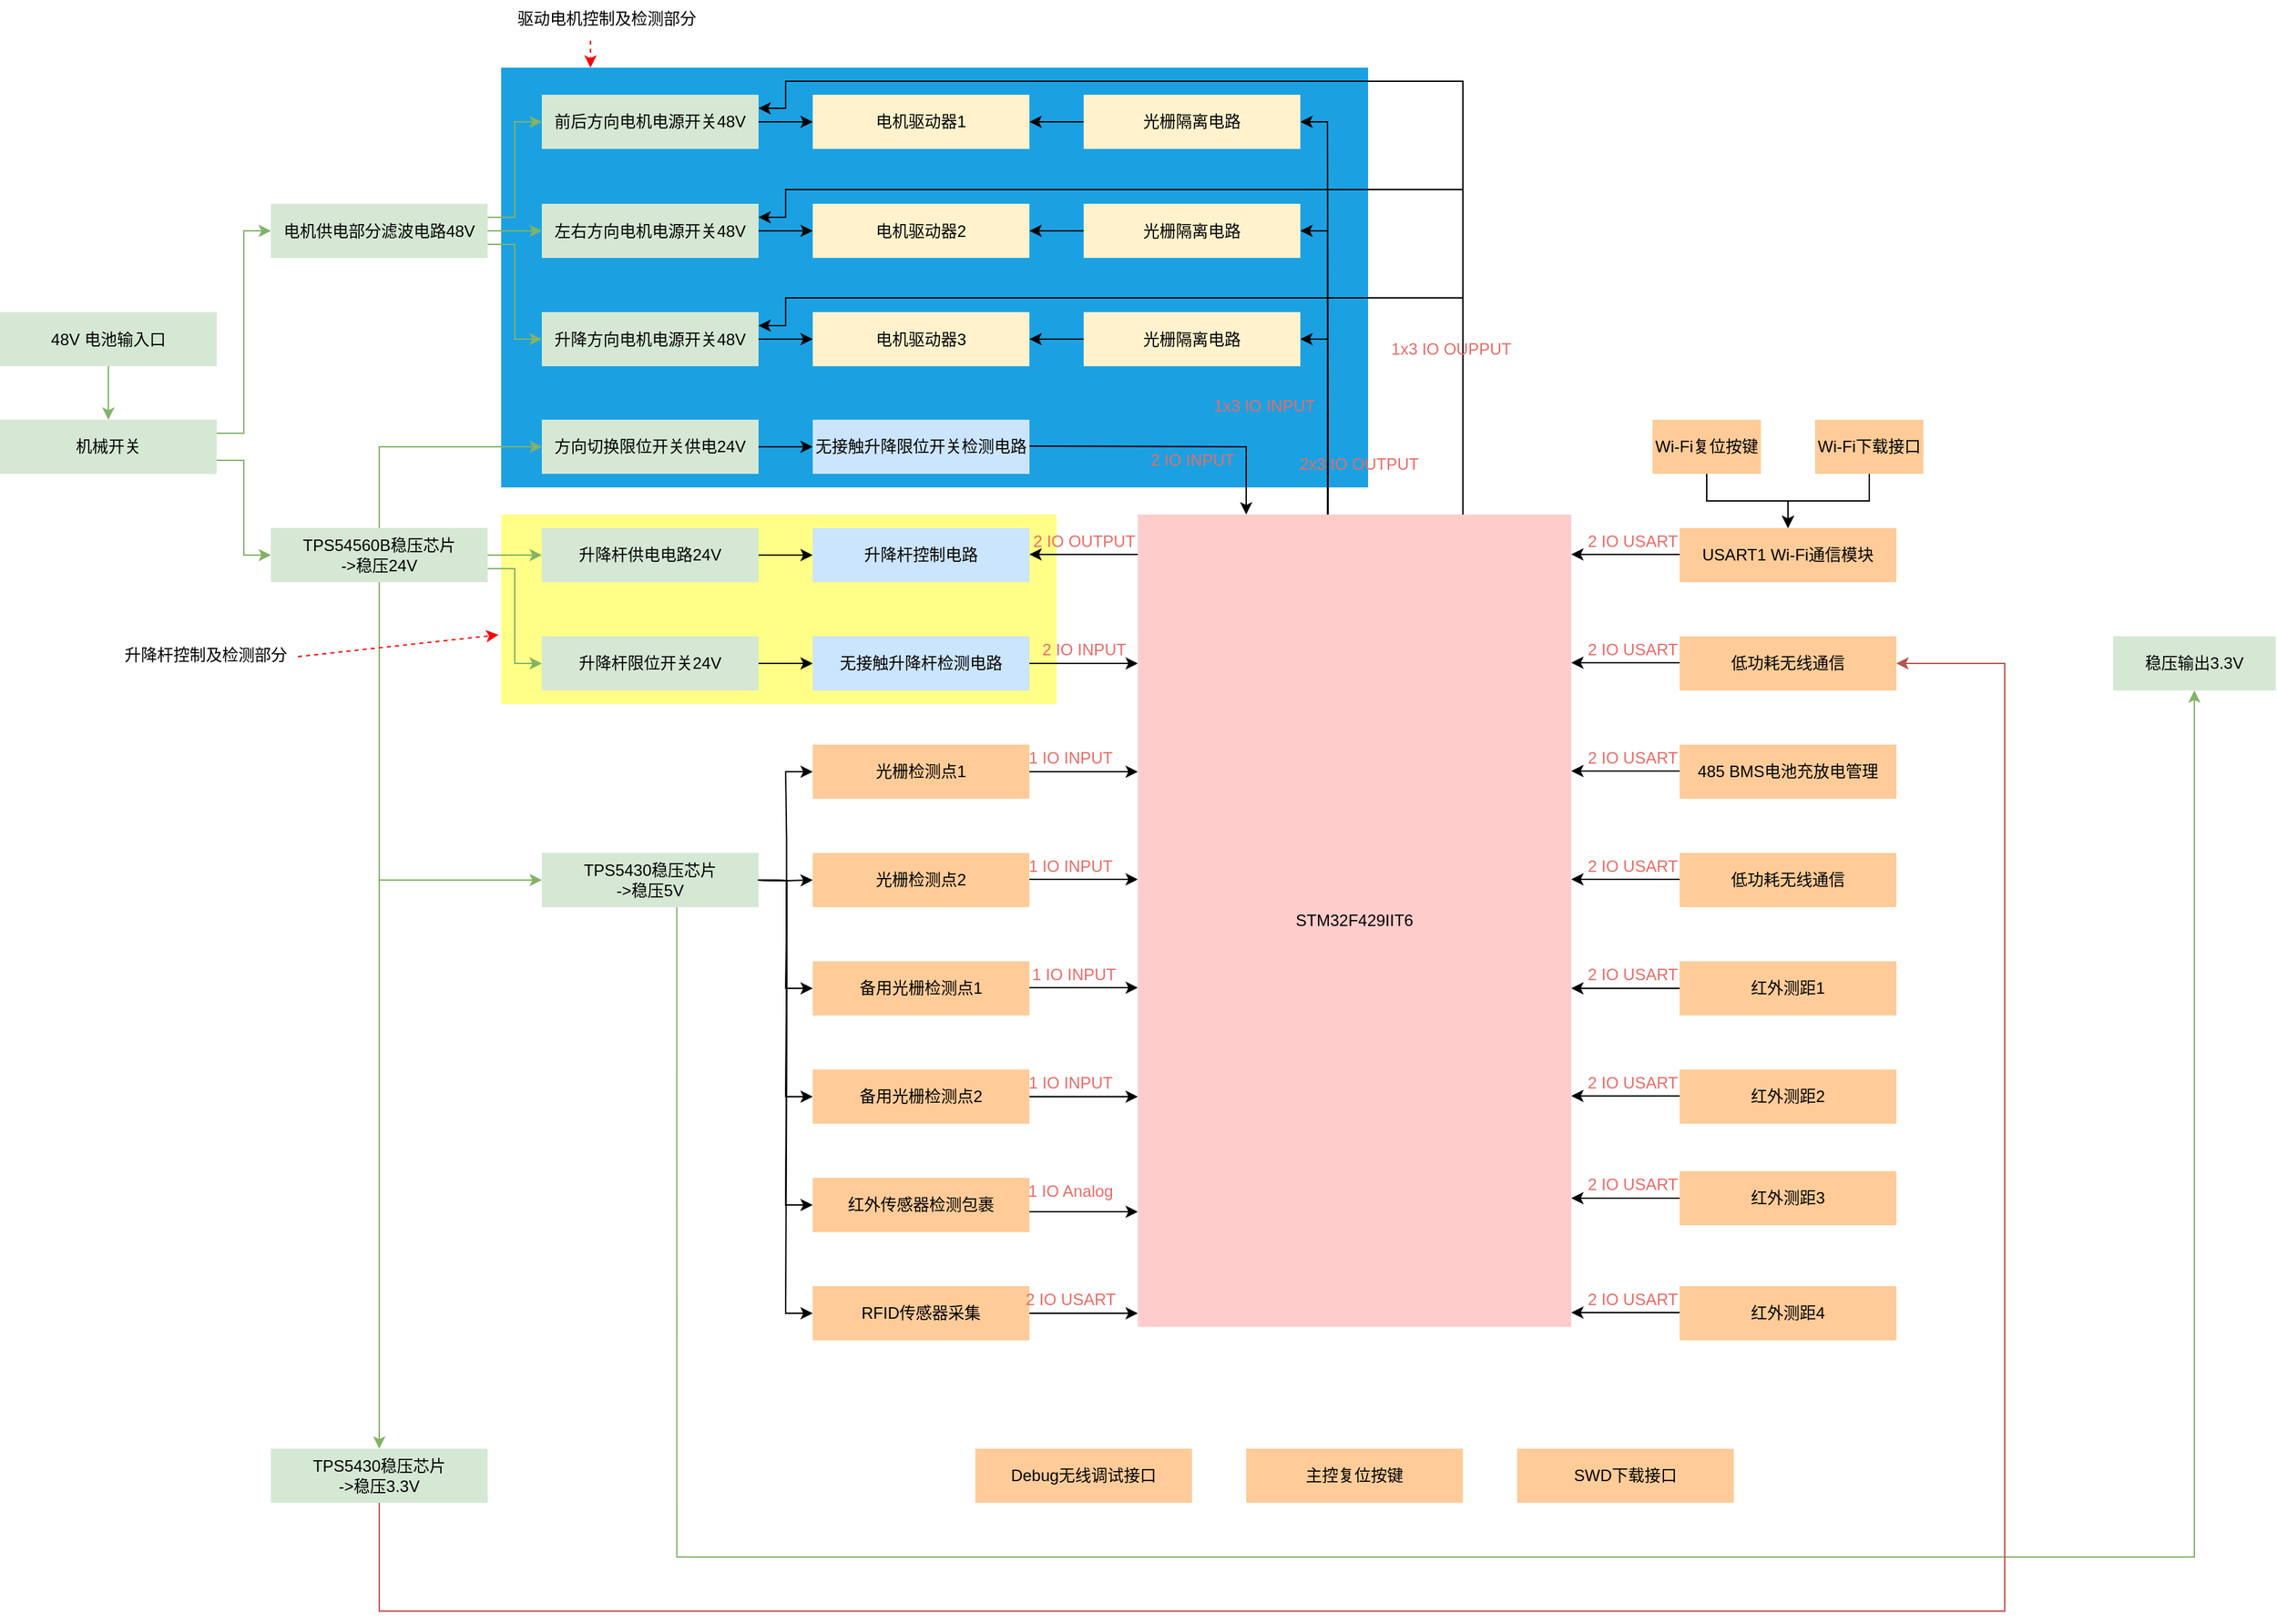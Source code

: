 <mxfile version="12.0.0" type="github" pages="1"><diagram id="swLJGi5v2HPjv_KgUqqM" name="第 1 页"><mxGraphModel dx="3686" dy="2126" grid="1" gridSize="10" guides="1" tooltips="1" connect="1" arrows="1" fold="1" page="1" pageScale="1" pageWidth="1169" pageHeight="827" math="0" shadow="0"><root><mxCell id="0"/><mxCell id="1" parent="0"/><mxCell id="vAtyXtitnbN9AJRjqvqJ-220" value="" style="rounded=0;whiteSpace=wrap;html=1;dashed=1;strokeColor=none;strokeWidth=1;fillColor=#1ba1e2;align=left;fontColor=#ffffff;" vertex="1" parent="1"><mxGeometry x="210" y="-60" width="640" height="310" as="geometry"/></mxCell><mxCell id="vAtyXtitnbN9AJRjqvqJ-217" value="" style="rounded=0;whiteSpace=wrap;html=1;strokeColor=none;strokeWidth=1;fillColor=#ffff88;align=left;noLabel=1;dashed=1;" vertex="1" parent="1"><mxGeometry x="210" y="270" width="410" height="140" as="geometry"/></mxCell><mxCell id="vAtyXtitnbN9AJRjqvqJ-133" value="" style="edgeStyle=orthogonalEdgeStyle;rounded=0;orthogonalLoop=1;jettySize=auto;html=1;exitX=0.5;exitY=0;exitDx=0;exitDy=0;fillColor=#d5e8d4;strokeColor=#82b366;" edge="1" parent="1" source="vAtyXtitnbN9AJRjqvqJ-2" target="vAtyXtitnbN9AJRjqvqJ-128"><mxGeometry relative="1" as="geometry"><Array as="points"><mxPoint x="120" y="220"/></Array></mxGeometry></mxCell><mxCell id="vAtyXtitnbN9AJRjqvqJ-144" style="edgeStyle=orthogonalEdgeStyle;rounded=0;orthogonalLoop=1;jettySize=auto;html=1;exitX=0.5;exitY=1;exitDx=0;exitDy=0;entryX=0;entryY=0.5;entryDx=0;entryDy=0;fillColor=#d5e8d4;strokeColor=#82b366;" edge="1" parent="1" source="vAtyXtitnbN9AJRjqvqJ-2" target="vAtyXtitnbN9AJRjqvqJ-114"><mxGeometry relative="1" as="geometry"/></mxCell><mxCell id="vAtyXtitnbN9AJRjqvqJ-145" value="" style="edgeStyle=orthogonalEdgeStyle;rounded=0;orthogonalLoop=1;jettySize=auto;html=1;fillColor=#d5e8d4;strokeColor=#82b366;" edge="1" parent="1" source="vAtyXtitnbN9AJRjqvqJ-2" target="vAtyXtitnbN9AJRjqvqJ-137"><mxGeometry relative="1" as="geometry"/></mxCell><mxCell id="vAtyXtitnbN9AJRjqvqJ-203" style="edgeStyle=orthogonalEdgeStyle;rounded=0;orthogonalLoop=1;jettySize=auto;html=1;exitX=1;exitY=0.75;exitDx=0;exitDy=0;entryX=0;entryY=0.5;entryDx=0;entryDy=0;fillColor=#d5e8d4;strokeColor=#82b366;" edge="1" parent="1" source="vAtyXtitnbN9AJRjqvqJ-2" target="vAtyXtitnbN9AJRjqvqJ-200"><mxGeometry relative="1" as="geometry"/></mxCell><mxCell id="vAtyXtitnbN9AJRjqvqJ-288" style="edgeStyle=orthogonalEdgeStyle;rounded=0;orthogonalLoop=1;jettySize=auto;html=1;exitX=0.5;exitY=1;exitDx=0;exitDy=0;entryX=0.5;entryY=0;entryDx=0;entryDy=0;strokeColor=#82b366;fontColor=#EA6B66;fillColor=#d5e8d4;" edge="1" parent="1" source="vAtyXtitnbN9AJRjqvqJ-2" target="vAtyXtitnbN9AJRjqvqJ-287"><mxGeometry relative="1" as="geometry"/></mxCell><mxCell id="vAtyXtitnbN9AJRjqvqJ-2" value="TPS54560B稳压芯片&lt;br&gt;-&amp;gt;稳压24V" style="rounded=0;whiteSpace=wrap;html=1;shadow=0;fillColor=#d5e8d4;strokeColor=none;" vertex="1" parent="1"><mxGeometry x="40" y="280" width="160" height="40" as="geometry"/></mxCell><mxCell id="vAtyXtitnbN9AJRjqvqJ-177" style="edgeStyle=orthogonalEdgeStyle;rounded=0;orthogonalLoop=1;jettySize=auto;html=1;entryX=1;entryY=0.5;entryDx=0;entryDy=0;" edge="1" parent="1" source="vAtyXtitnbN9AJRjqvqJ-3" target="vAtyXtitnbN9AJRjqvqJ-169"><mxGeometry relative="1" as="geometry"><Array as="points"><mxPoint x="820" y="141"/></Array></mxGeometry></mxCell><mxCell id="vAtyXtitnbN9AJRjqvqJ-179" style="edgeStyle=orthogonalEdgeStyle;rounded=0;orthogonalLoop=1;jettySize=auto;html=1;entryX=1;entryY=0.5;entryDx=0;entryDy=0;" edge="1" parent="1" source="vAtyXtitnbN9AJRjqvqJ-3" target="vAtyXtitnbN9AJRjqvqJ-168"><mxGeometry relative="1" as="geometry"><Array as="points"><mxPoint x="820" y="61"/></Array></mxGeometry></mxCell><mxCell id="vAtyXtitnbN9AJRjqvqJ-180" style="edgeStyle=orthogonalEdgeStyle;rounded=0;orthogonalLoop=1;jettySize=auto;html=1;exitX=0.439;exitY=0.001;exitDx=0;exitDy=0;entryX=1;entryY=0.5;entryDx=0;entryDy=0;exitPerimeter=0;" edge="1" parent="1" source="vAtyXtitnbN9AJRjqvqJ-3" target="vAtyXtitnbN9AJRjqvqJ-167"><mxGeometry relative="1" as="geometry"><Array as="points"><mxPoint x="820" y="200"/><mxPoint x="820" y="-20"/></Array></mxGeometry></mxCell><mxCell id="vAtyXtitnbN9AJRjqvqJ-227" value="2x3 IO OUTPUT" style="text;resizable=0;points=[];align=center;verticalAlign=middle;labelBackgroundColor=none;fontColor=#EA6B66;html=1;" vertex="1" connectable="0" parent="vAtyXtitnbN9AJRjqvqJ-180"><mxGeometry x="-0.546" y="63" relative="1" as="geometry"><mxPoint x="22.5" y="-30" as="offset"/></mxGeometry></mxCell><mxCell id="vAtyXtitnbN9AJRjqvqJ-242" style="edgeStyle=orthogonalEdgeStyle;rounded=0;orthogonalLoop=1;jettySize=auto;html=1;exitX=0.75;exitY=0;exitDx=0;exitDy=0;entryX=1;entryY=0.25;entryDx=0;entryDy=0;strokeColor=#000000;fontColor=#EA6B66;" edge="1" parent="1" source="vAtyXtitnbN9AJRjqvqJ-3" target="vAtyXtitnbN9AJRjqvqJ-120"><mxGeometry relative="1" as="geometry"><Array as="points"><mxPoint x="920" y="110"/><mxPoint x="420" y="110"/><mxPoint x="420" y="131"/></Array></mxGeometry></mxCell><mxCell id="vAtyXtitnbN9AJRjqvqJ-243" style="edgeStyle=orthogonalEdgeStyle;rounded=0;orthogonalLoop=1;jettySize=auto;html=1;exitX=0.75;exitY=0;exitDx=0;exitDy=0;entryX=1;entryY=0.25;entryDx=0;entryDy=0;strokeColor=#000000;fontColor=#EA6B66;" edge="1" parent="1" source="vAtyXtitnbN9AJRjqvqJ-3" target="vAtyXtitnbN9AJRjqvqJ-122"><mxGeometry relative="1" as="geometry"><Array as="points"><mxPoint x="920" y="30"/><mxPoint x="420" y="30"/><mxPoint x="420" y="51"/></Array></mxGeometry></mxCell><mxCell id="vAtyXtitnbN9AJRjqvqJ-244" style="edgeStyle=orthogonalEdgeStyle;rounded=0;orthogonalLoop=1;jettySize=auto;html=1;exitX=0.75;exitY=0;exitDx=0;exitDy=0;entryX=1;entryY=0.25;entryDx=0;entryDy=0;strokeColor=#000000;fontColor=#EA6B66;" edge="1" parent="1" source="vAtyXtitnbN9AJRjqvqJ-3" target="vAtyXtitnbN9AJRjqvqJ-123"><mxGeometry relative="1" as="geometry"><Array as="points"><mxPoint x="920" y="-50"/><mxPoint x="420" y="-50"/><mxPoint x="420" y="-30"/></Array></mxGeometry></mxCell><mxCell id="vAtyXtitnbN9AJRjqvqJ-245" value="1x3 IO OUPPUT" style="text;html=1;resizable=0;points=[];align=center;verticalAlign=middle;labelBackgroundColor=none;fontColor=#EA6B66;" vertex="1" connectable="0" parent="vAtyXtitnbN9AJRjqvqJ-244"><mxGeometry x="-0.852" y="1" relative="1" as="geometry"><mxPoint x="-8.5" y="-59" as="offset"/></mxGeometry></mxCell><mxCell id="vAtyXtitnbN9AJRjqvqJ-3" value="STM32F429IIT6" style="rounded=0;whiteSpace=wrap;html=1;shadow=0;fillColor=#ffcccc;strokeColor=none;" vertex="1" parent="1"><mxGeometry x="680" y="270" width="320" height="600" as="geometry"/></mxCell><mxCell id="vAtyXtitnbN9AJRjqvqJ-118" style="edgeStyle=orthogonalEdgeStyle;rounded=0;orthogonalLoop=1;jettySize=auto;html=1;exitX=1;exitY=0.25;exitDx=0;exitDy=0;entryX=0;entryY=0.5;entryDx=0;entryDy=0;fillColor=#d5e8d4;strokeColor=#82b366;" edge="1" parent="1" source="vAtyXtitnbN9AJRjqvqJ-112" target="vAtyXtitnbN9AJRjqvqJ-116"><mxGeometry relative="1" as="geometry"/></mxCell><mxCell id="vAtyXtitnbN9AJRjqvqJ-127" style="edgeStyle=orthogonalEdgeStyle;rounded=0;orthogonalLoop=1;jettySize=auto;html=1;exitX=1;exitY=0.75;exitDx=0;exitDy=0;entryX=0;entryY=0.5;entryDx=0;entryDy=0;fillColor=#d5e8d4;strokeColor=#82b366;" edge="1" parent="1" source="vAtyXtitnbN9AJRjqvqJ-112" target="vAtyXtitnbN9AJRjqvqJ-2"><mxGeometry relative="1" as="geometry"/></mxCell><mxCell id="vAtyXtitnbN9AJRjqvqJ-112" value="机械开关" style="rounded=0;whiteSpace=wrap;html=1;shadow=0;fillColor=#d5e8d4;strokeColor=none;" vertex="1" parent="1"><mxGeometry x="-160" y="200" width="160" height="40" as="geometry"/></mxCell><mxCell id="vAtyXtitnbN9AJRjqvqJ-114" value="TPS5430稳压芯片&lt;br&gt;-&amp;gt;稳压5V" style="rounded=0;whiteSpace=wrap;html=1;shadow=0;fillColor=#d5e8d4;strokeColor=none;" vertex="1" parent="1"><mxGeometry x="240" y="520" width="160" height="40" as="geometry"/></mxCell><mxCell id="vAtyXtitnbN9AJRjqvqJ-124" value="" style="edgeStyle=orthogonalEdgeStyle;rounded=0;orthogonalLoop=1;jettySize=auto;html=1;fillColor=#d5e8d4;strokeColor=#82b366;" edge="1" parent="1" source="vAtyXtitnbN9AJRjqvqJ-116" target="vAtyXtitnbN9AJRjqvqJ-122"><mxGeometry relative="1" as="geometry"/></mxCell><mxCell id="vAtyXtitnbN9AJRjqvqJ-125" style="edgeStyle=orthogonalEdgeStyle;rounded=0;orthogonalLoop=1;jettySize=auto;html=1;exitX=1;exitY=0.25;exitDx=0;exitDy=0;entryX=0;entryY=0.5;entryDx=0;entryDy=0;fillColor=#d5e8d4;strokeColor=#82b366;" edge="1" parent="1" source="vAtyXtitnbN9AJRjqvqJ-116" target="vAtyXtitnbN9AJRjqvqJ-123"><mxGeometry relative="1" as="geometry"/></mxCell><mxCell id="vAtyXtitnbN9AJRjqvqJ-126" style="edgeStyle=orthogonalEdgeStyle;rounded=0;orthogonalLoop=1;jettySize=auto;html=1;exitX=1;exitY=0.75;exitDx=0;exitDy=0;entryX=0;entryY=0.5;entryDx=0;entryDy=0;fillColor=#d5e8d4;strokeColor=#82b366;" edge="1" parent="1" source="vAtyXtitnbN9AJRjqvqJ-116" target="vAtyXtitnbN9AJRjqvqJ-120"><mxGeometry relative="1" as="geometry"/></mxCell><mxCell id="vAtyXtitnbN9AJRjqvqJ-116" value="电机供电部分滤波电路48V" style="rounded=0;whiteSpace=wrap;html=1;shadow=0;fillColor=#d5e8d4;strokeColor=none;" vertex="1" parent="1"><mxGeometry x="40" y="40.5" width="160" height="40" as="geometry"/></mxCell><mxCell id="vAtyXtitnbN9AJRjqvqJ-172" value="" style="edgeStyle=orthogonalEdgeStyle;rounded=0;orthogonalLoop=1;jettySize=auto;html=1;" edge="1" parent="1" source="vAtyXtitnbN9AJRjqvqJ-120" target="vAtyXtitnbN9AJRjqvqJ-152"><mxGeometry relative="1" as="geometry"/></mxCell><mxCell id="vAtyXtitnbN9AJRjqvqJ-120" value="升降方向电机电源开关48V" style="rounded=0;whiteSpace=wrap;html=1;shadow=0;fillColor=#d5e8d4;strokeColor=none;" vertex="1" parent="1"><mxGeometry x="240" y="120.5" width="160" height="40" as="geometry"/></mxCell><mxCell id="vAtyXtitnbN9AJRjqvqJ-171" value="" style="edgeStyle=orthogonalEdgeStyle;rounded=0;orthogonalLoop=1;jettySize=auto;html=1;" edge="1" parent="1" source="vAtyXtitnbN9AJRjqvqJ-122" target="vAtyXtitnbN9AJRjqvqJ-151"><mxGeometry relative="1" as="geometry"/></mxCell><mxCell id="vAtyXtitnbN9AJRjqvqJ-122" value="左右方向电机电源开关48V" style="rounded=0;whiteSpace=wrap;html=1;shadow=0;fillColor=#d5e8d4;strokeColor=none;" vertex="1" parent="1"><mxGeometry x="240" y="40.5" width="160" height="40" as="geometry"/></mxCell><mxCell id="vAtyXtitnbN9AJRjqvqJ-170" value="" style="edgeStyle=orthogonalEdgeStyle;rounded=0;orthogonalLoop=1;jettySize=auto;html=1;" edge="1" parent="1" source="vAtyXtitnbN9AJRjqvqJ-123" target="vAtyXtitnbN9AJRjqvqJ-150"><mxGeometry relative="1" as="geometry"/></mxCell><mxCell id="vAtyXtitnbN9AJRjqvqJ-123" value="前后方向电机电源开关48V" style="rounded=0;whiteSpace=wrap;html=1;shadow=0;fillColor=#d5e8d4;strokeColor=none;" vertex="1" parent="1"><mxGeometry x="240" y="-40" width="160" height="40" as="geometry"/></mxCell><mxCell id="vAtyXtitnbN9AJRjqvqJ-156" value="" style="edgeStyle=orthogonalEdgeStyle;rounded=0;orthogonalLoop=1;jettySize=auto;html=1;" edge="1" parent="1" source="vAtyXtitnbN9AJRjqvqJ-128" target="vAtyXtitnbN9AJRjqvqJ-134"><mxGeometry relative="1" as="geometry"/></mxCell><mxCell id="vAtyXtitnbN9AJRjqvqJ-128" value="方向切换限位开关供电24V" style="rounded=0;whiteSpace=wrap;html=1;shadow=0;fillColor=#d5e8d4;strokeColor=none;" vertex="1" parent="1"><mxGeometry x="240" y="200" width="160" height="40" as="geometry"/></mxCell><mxCell id="vAtyXtitnbN9AJRjqvqJ-134" value="&lt;span style=&quot;white-space: normal&quot;&gt;无接触升降限位开关检测电路&lt;/span&gt;" style="rounded=0;whiteSpace=wrap;html=1;shadow=0;fillColor=#cce5ff;strokeColor=none;" vertex="1" parent="1"><mxGeometry x="440" y="200" width="160" height="40" as="geometry"/></mxCell><mxCell id="vAtyXtitnbN9AJRjqvqJ-140" value="" style="edgeStyle=orthogonalEdgeStyle;rounded=0;orthogonalLoop=1;jettySize=auto;html=1;" edge="1" parent="1" source="vAtyXtitnbN9AJRjqvqJ-137" target="vAtyXtitnbN9AJRjqvqJ-139"><mxGeometry relative="1" as="geometry"/></mxCell><mxCell id="vAtyXtitnbN9AJRjqvqJ-137" value="升降杆供电电路24V" style="rounded=0;whiteSpace=wrap;html=1;shadow=0;fillColor=#d5e8d4;strokeColor=none;" vertex="1" parent="1"><mxGeometry x="240" y="280" width="160" height="40" as="geometry"/></mxCell><mxCell id="vAtyXtitnbN9AJRjqvqJ-139" value="升降杆控制电路" style="rounded=0;whiteSpace=wrap;html=1;shadow=0;fillColor=#cce5ff;strokeColor=none;" vertex="1" parent="1"><mxGeometry x="440" y="280" width="160" height="40" as="geometry"/></mxCell><mxCell id="vAtyXtitnbN9AJRjqvqJ-162" style="edgeStyle=orthogonalEdgeStyle;rounded=0;orthogonalLoop=1;jettySize=auto;html=1;exitX=1;exitY=0.5;exitDx=0;exitDy=0;entryX=0;entryY=0.5;entryDx=0;entryDy=0;" edge="1" parent="1" target="vAtyXtitnbN9AJRjqvqJ-157"><mxGeometry relative="1" as="geometry"><mxPoint x="399.667" y="540" as="sourcePoint"/></mxGeometry></mxCell><mxCell id="vAtyXtitnbN9AJRjqvqJ-163" style="edgeStyle=orthogonalEdgeStyle;rounded=0;orthogonalLoop=1;jettySize=auto;html=1;exitX=1;exitY=0.5;exitDx=0;exitDy=0;entryX=0;entryY=0.5;entryDx=0;entryDy=0;" edge="1" parent="1" target="vAtyXtitnbN9AJRjqvqJ-158"><mxGeometry relative="1" as="geometry"><mxPoint x="399.667" y="540" as="sourcePoint"/></mxGeometry></mxCell><mxCell id="vAtyXtitnbN9AJRjqvqJ-164" style="edgeStyle=orthogonalEdgeStyle;rounded=0;orthogonalLoop=1;jettySize=auto;html=1;exitX=1;exitY=0.5;exitDx=0;exitDy=0;entryX=0;entryY=0.5;entryDx=0;entryDy=0;" edge="1" parent="1" target="vAtyXtitnbN9AJRjqvqJ-160"><mxGeometry relative="1" as="geometry"><mxPoint x="399.667" y="540" as="sourcePoint"/></mxGeometry></mxCell><mxCell id="vAtyXtitnbN9AJRjqvqJ-165" style="edgeStyle=orthogonalEdgeStyle;rounded=0;orthogonalLoop=1;jettySize=auto;html=1;exitX=1;exitY=0.5;exitDx=0;exitDy=0;entryX=0;entryY=0.5;entryDx=0;entryDy=0;" edge="1" parent="1" target="vAtyXtitnbN9AJRjqvqJ-161"><mxGeometry relative="1" as="geometry"><mxPoint x="399.667" y="540" as="sourcePoint"/></mxGeometry></mxCell><mxCell id="vAtyXtitnbN9AJRjqvqJ-226" style="edgeStyle=orthogonalEdgeStyle;rounded=0;orthogonalLoop=1;jettySize=auto;html=1;exitX=0.5;exitY=1;exitDx=0;exitDy=0;entryX=0.5;entryY=1;entryDx=0;entryDy=0;strokeColor=#82b366;fontColor=none;fillColor=#d5e8d4;" edge="1" parent="1" target="vAtyXtitnbN9AJRjqvqJ-225"><mxGeometry relative="1" as="geometry"><mxPoint x="339.667" y="560" as="sourcePoint"/><Array as="points"><mxPoint x="340" y="1040"/><mxPoint x="1460" y="1040"/></Array></mxGeometry></mxCell><mxCell id="vAtyXtitnbN9AJRjqvqJ-259" style="edgeStyle=orthogonalEdgeStyle;rounded=0;orthogonalLoop=1;jettySize=auto;html=1;exitX=1;exitY=0.5;exitDx=0;exitDy=0;entryX=0;entryY=0.5;entryDx=0;entryDy=0;strokeColor=#000000;fontColor=#EA6B66;" edge="1" parent="1" target="vAtyXtitnbN9AJRjqvqJ-247"><mxGeometry relative="1" as="geometry"><mxPoint x="399.667" y="540" as="sourcePoint"/></mxGeometry></mxCell><mxCell id="vAtyXtitnbN9AJRjqvqJ-260" style="edgeStyle=orthogonalEdgeStyle;rounded=0;orthogonalLoop=1;jettySize=auto;html=1;exitX=1;exitY=0.5;exitDx=0;exitDy=0;entryX=0;entryY=0.5;entryDx=0;entryDy=0;strokeColor=#000000;fontColor=#EA6B66;" edge="1" parent="1" target="vAtyXtitnbN9AJRjqvqJ-246"><mxGeometry relative="1" as="geometry"><mxPoint x="399.667" y="540" as="sourcePoint"/></mxGeometry></mxCell><mxCell id="vAtyXtitnbN9AJRjqvqJ-150" value="电机驱动器1" style="rounded=0;whiteSpace=wrap;html=1;shadow=0;fillColor=#fff2cc;strokeColor=none;" vertex="1" parent="1"><mxGeometry x="440" y="-40.0" width="160" height="40" as="geometry"/></mxCell><mxCell id="vAtyXtitnbN9AJRjqvqJ-151" value="电机驱动器2" style="rounded=0;whiteSpace=wrap;html=1;shadow=0;fillColor=#fff2cc;strokeColor=none;" vertex="1" parent="1"><mxGeometry x="440" y="40.5" width="160" height="40" as="geometry"/></mxCell><mxCell id="vAtyXtitnbN9AJRjqvqJ-152" value="电机驱动器3" style="rounded=0;whiteSpace=wrap;html=1;shadow=0;fillColor=#fff2cc;strokeColor=none;" vertex="1" parent="1"><mxGeometry x="440" y="120.5" width="160" height="40" as="geometry"/></mxCell><mxCell id="vAtyXtitnbN9AJRjqvqJ-157" value="光栅检测点1" style="rounded=0;whiteSpace=wrap;html=1;shadow=0;fillColor=#ffcc99;strokeColor=none;" vertex="1" parent="1"><mxGeometry x="440" y="440" width="160" height="40" as="geometry"/></mxCell><mxCell id="vAtyXtitnbN9AJRjqvqJ-158" value="光栅检测点2" style="rounded=0;whiteSpace=wrap;html=1;shadow=0;fillColor=#ffcc99;strokeColor=none;" vertex="1" parent="1"><mxGeometry x="440" y="520" width="160" height="40" as="geometry"/></mxCell><mxCell id="vAtyXtitnbN9AJRjqvqJ-160" value="备用光栅检测点1" style="rounded=0;whiteSpace=wrap;html=1;shadow=0;fillColor=#ffcc99;strokeColor=none;" vertex="1" parent="1"><mxGeometry x="440" y="600" width="160" height="40" as="geometry"/></mxCell><mxCell id="vAtyXtitnbN9AJRjqvqJ-161" value="备用光栅检测点2" style="rounded=0;whiteSpace=wrap;html=1;shadow=0;fillColor=#ffcc99;strokeColor=none;" vertex="1" parent="1"><mxGeometry x="440" y="680" width="160" height="40" as="geometry"/></mxCell><mxCell id="vAtyXtitnbN9AJRjqvqJ-174" value="" style="edgeStyle=orthogonalEdgeStyle;rounded=0;orthogonalLoop=1;jettySize=auto;html=1;" edge="1" parent="1" source="vAtyXtitnbN9AJRjqvqJ-167" target="vAtyXtitnbN9AJRjqvqJ-150"><mxGeometry relative="1" as="geometry"/></mxCell><mxCell id="vAtyXtitnbN9AJRjqvqJ-167" value="光栅隔离电路" style="rounded=0;whiteSpace=wrap;html=1;shadow=0;fillColor=#fff2cc;strokeColor=none;" vertex="1" parent="1"><mxGeometry x="640" y="-40" width="160" height="40" as="geometry"/></mxCell><mxCell id="vAtyXtitnbN9AJRjqvqJ-175" value="" style="edgeStyle=orthogonalEdgeStyle;rounded=0;orthogonalLoop=1;jettySize=auto;html=1;" edge="1" parent="1" source="vAtyXtitnbN9AJRjqvqJ-168" target="vAtyXtitnbN9AJRjqvqJ-151"><mxGeometry relative="1" as="geometry"/></mxCell><mxCell id="vAtyXtitnbN9AJRjqvqJ-168" value="光栅隔离电路" style="rounded=0;whiteSpace=wrap;html=1;shadow=0;fillColor=#fff2cc;strokeColor=none;" vertex="1" parent="1"><mxGeometry x="640" y="40.5" width="160" height="40" as="geometry"/></mxCell><mxCell id="vAtyXtitnbN9AJRjqvqJ-176" value="" style="edgeStyle=orthogonalEdgeStyle;rounded=0;orthogonalLoop=1;jettySize=auto;html=1;" edge="1" parent="1" source="vAtyXtitnbN9AJRjqvqJ-169" target="vAtyXtitnbN9AJRjqvqJ-152"><mxGeometry relative="1" as="geometry"/></mxCell><mxCell id="vAtyXtitnbN9AJRjqvqJ-169" value="光栅隔离电路" style="rounded=0;whiteSpace=wrap;html=1;shadow=0;fillColor=#fff2cc;strokeColor=none;" vertex="1" parent="1"><mxGeometry x="640" y="120.5" width="160" height="40" as="geometry"/></mxCell><mxCell id="vAtyXtitnbN9AJRjqvqJ-187" style="edgeStyle=orthogonalEdgeStyle;rounded=0;orthogonalLoop=1;jettySize=auto;html=1;exitX=0;exitY=0.313;exitDx=0;exitDy=0;entryX=1;entryY=0.5;entryDx=0;entryDy=0;exitPerimeter=0;" edge="1" parent="1"><mxGeometry relative="1" as="geometry"><mxPoint x="600" y="380" as="sourcePoint"/><mxPoint x="680" y="380" as="targetPoint"/></mxGeometry></mxCell><mxCell id="vAtyXtitnbN9AJRjqvqJ-231" value="2 IO INPUT" style="text;html=1;resizable=0;points=[];align=center;verticalAlign=middle;labelBackgroundColor=none;fontColor=#EA6B66;" vertex="1" connectable="0" parent="vAtyXtitnbN9AJRjqvqJ-187"><mxGeometry x="-0.09" y="-1" relative="1" as="geometry"><mxPoint x="3.276" y="-11" as="offset"/></mxGeometry></mxCell><mxCell id="vAtyXtitnbN9AJRjqvqJ-188" style="edgeStyle=orthogonalEdgeStyle;rounded=0;orthogonalLoop=1;jettySize=auto;html=1;exitX=0;exitY=0.313;exitDx=0;exitDy=0;entryX=1;entryY=0.5;entryDx=0;entryDy=0;exitPerimeter=0;" edge="1" parent="1"><mxGeometry relative="1" as="geometry"><mxPoint x="600" y="460" as="sourcePoint"/><mxPoint x="680" y="460" as="targetPoint"/></mxGeometry></mxCell><mxCell id="vAtyXtitnbN9AJRjqvqJ-232" value="1 IO INPUT" style="text;html=1;resizable=0;points=[];align=center;verticalAlign=middle;labelBackgroundColor=none;fontColor=#EA6B66;" vertex="1" connectable="0" parent="vAtyXtitnbN9AJRjqvqJ-188"><mxGeometry x="-0.34" y="1" relative="1" as="geometry"><mxPoint x="3.5" y="-9" as="offset"/></mxGeometry></mxCell><mxCell id="vAtyXtitnbN9AJRjqvqJ-191" style="edgeStyle=orthogonalEdgeStyle;rounded=0;orthogonalLoop=1;jettySize=auto;html=1;exitX=0;exitY=0.313;exitDx=0;exitDy=0;entryX=1;entryY=0.5;entryDx=0;entryDy=0;exitPerimeter=0;" edge="1" parent="1"><mxGeometry relative="1" as="geometry"><mxPoint x="680" y="299.5" as="sourcePoint"/><mxPoint x="600" y="299.5" as="targetPoint"/></mxGeometry></mxCell><mxCell id="vAtyXtitnbN9AJRjqvqJ-230" value="2 IO OUTPUT" style="text;html=1;resizable=0;points=[];align=center;verticalAlign=middle;labelBackgroundColor=none;fontColor=#EA6B66;" vertex="1" connectable="0" parent="vAtyXtitnbN9AJRjqvqJ-191"><mxGeometry x="0.123" relative="1" as="geometry"><mxPoint x="4.665" y="-9.5" as="offset"/></mxGeometry></mxCell><mxCell id="vAtyXtitnbN9AJRjqvqJ-192" style="edgeStyle=orthogonalEdgeStyle;rounded=0;orthogonalLoop=1;jettySize=auto;html=1;exitX=0;exitY=0.313;exitDx=0;exitDy=0;entryX=0.25;entryY=0;entryDx=0;entryDy=0;exitPerimeter=0;" edge="1" parent="1" target="vAtyXtitnbN9AJRjqvqJ-3"><mxGeometry relative="1" as="geometry"><mxPoint x="600" y="219.5" as="sourcePoint"/><mxPoint x="680" y="219.5" as="targetPoint"/></mxGeometry></mxCell><mxCell id="vAtyXtitnbN9AJRjqvqJ-228" value="2 IO INPUT" style="text;html=1;resizable=0;points=[];align=center;verticalAlign=middle;labelBackgroundColor=none;fontColor=#EA6B66;" vertex="1" connectable="0" parent="vAtyXtitnbN9AJRjqvqJ-192"><mxGeometry x="0.897" relative="1" as="geometry"><mxPoint x="-40" y="-29" as="offset"/></mxGeometry></mxCell><mxCell id="vAtyXtitnbN9AJRjqvqJ-193" style="edgeStyle=orthogonalEdgeStyle;rounded=0;orthogonalLoop=1;jettySize=auto;html=1;exitX=0;exitY=0.313;exitDx=0;exitDy=0;entryX=1;entryY=0.5;entryDx=0;entryDy=0;exitPerimeter=0;" edge="1" parent="1"><mxGeometry relative="1" as="geometry"><mxPoint x="600" y="539.5" as="sourcePoint"/><mxPoint x="680" y="539.5" as="targetPoint"/></mxGeometry></mxCell><mxCell id="vAtyXtitnbN9AJRjqvqJ-233" value="1 IO INPUT" style="text;html=1;resizable=0;points=[];align=center;verticalAlign=middle;labelBackgroundColor=none;fontColor=#EA6B66;" vertex="1" connectable="0" parent="vAtyXtitnbN9AJRjqvqJ-193"><mxGeometry x="-0.11" y="2" relative="1" as="geometry"><mxPoint x="-5.5" y="-7.5" as="offset"/></mxGeometry></mxCell><mxCell id="vAtyXtitnbN9AJRjqvqJ-194" style="edgeStyle=orthogonalEdgeStyle;rounded=0;orthogonalLoop=1;jettySize=auto;html=1;exitX=0;exitY=0.313;exitDx=0;exitDy=0;entryX=1;entryY=0.5;entryDx=0;entryDy=0;exitPerimeter=0;" edge="1" parent="1"><mxGeometry relative="1" as="geometry"><mxPoint x="600" y="619.5" as="sourcePoint"/><mxPoint x="680" y="619.5" as="targetPoint"/></mxGeometry></mxCell><mxCell id="vAtyXtitnbN9AJRjqvqJ-199" value="" style="edgeStyle=orthogonalEdgeStyle;rounded=0;orthogonalLoop=1;jettySize=auto;html=1;" edge="1" parent="1" source="vAtyXtitnbN9AJRjqvqJ-200" target="vAtyXtitnbN9AJRjqvqJ-201"><mxGeometry relative="1" as="geometry"/></mxCell><mxCell id="vAtyXtitnbN9AJRjqvqJ-200" value="升降杆限位开关24V" style="rounded=0;whiteSpace=wrap;html=1;shadow=0;fillColor=#d5e8d4;strokeColor=none;" vertex="1" parent="1"><mxGeometry x="240" y="360" width="160" height="40" as="geometry"/></mxCell><mxCell id="vAtyXtitnbN9AJRjqvqJ-201" value="无接触升降杆检测电路" style="rounded=0;whiteSpace=wrap;html=1;shadow=0;fillColor=#cce5ff;strokeColor=none;" vertex="1" parent="1"><mxGeometry x="440" y="360" width="160" height="40" as="geometry"/></mxCell><mxCell id="vAtyXtitnbN9AJRjqvqJ-218" value="升降杆控制及检测部分" style="text;html=1;" vertex="1" parent="1"><mxGeometry x="-70" y="360" width="130" height="30" as="geometry"/></mxCell><mxCell id="vAtyXtitnbN9AJRjqvqJ-219" value="" style="endArrow=classic;html=1;fontColor=none;entryX=-0.005;entryY=0.635;entryDx=0;entryDy=0;entryPerimeter=0;exitX=1;exitY=0.5;exitDx=0;exitDy=0;dashed=1;strokeColor=#FF0000;" edge="1" parent="1" source="vAtyXtitnbN9AJRjqvqJ-218" target="vAtyXtitnbN9AJRjqvqJ-217"><mxGeometry width="50" height="50" relative="1" as="geometry"><mxPoint x="70" y="420" as="sourcePoint"/><mxPoint x="120" y="370" as="targetPoint"/></mxGeometry></mxCell><mxCell id="vAtyXtitnbN9AJRjqvqJ-223" style="edgeStyle=orthogonalEdgeStyle;rounded=0;orthogonalLoop=1;jettySize=auto;html=1;entryX=0.103;entryY=0;entryDx=0;entryDy=0;entryPerimeter=0;dashed=1;strokeColor=#FF0000;fontColor=none;" edge="1" parent="1" source="vAtyXtitnbN9AJRjqvqJ-221" target="vAtyXtitnbN9AJRjqvqJ-220"><mxGeometry relative="1" as="geometry"><Array as="points"><mxPoint x="276" y="-70"/></Array></mxGeometry></mxCell><mxCell id="vAtyXtitnbN9AJRjqvqJ-221" value="驱动电机控制及检测部分" style="text;html=1;" vertex="1" parent="1"><mxGeometry x="220" y="-110" width="130" height="30" as="geometry"/></mxCell><mxCell id="vAtyXtitnbN9AJRjqvqJ-222" style="edgeStyle=orthogonalEdgeStyle;rounded=0;orthogonalLoop=1;jettySize=auto;html=1;exitX=0;exitY=0.313;exitDx=0;exitDy=0;entryX=1;entryY=0.5;entryDx=0;entryDy=0;exitPerimeter=0;" edge="1" parent="1"><mxGeometry relative="1" as="geometry"><mxPoint x="600" y="700" as="sourcePoint"/><mxPoint x="680" y="700" as="targetPoint"/></mxGeometry></mxCell><mxCell id="vAtyXtitnbN9AJRjqvqJ-235" value="1 IO INPUT" style="text;html=1;resizable=0;points=[];align=center;verticalAlign=middle;labelBackgroundColor=none;fontColor=#EA6B66;" vertex="1" connectable="0" parent="vAtyXtitnbN9AJRjqvqJ-222"><mxGeometry x="-0.188" relative="1" as="geometry"><mxPoint x="-2.5" y="-10" as="offset"/></mxGeometry></mxCell><mxCell id="vAtyXtitnbN9AJRjqvqJ-225" value="稳压输出3.3V" style="rounded=0;whiteSpace=wrap;html=1;shadow=0;fillColor=#d5e8d4;strokeColor=none;" vertex="1" parent="1"><mxGeometry x="1400" y="360" width="120" height="40" as="geometry"/></mxCell><mxCell id="vAtyXtitnbN9AJRjqvqJ-229" value="1x3 IO INPUT" style="text;resizable=0;points=[];align=center;verticalAlign=middle;labelBackgroundColor=none;fontColor=#EA6B66;html=1;" vertex="1" connectable="0" parent="1"><mxGeometry x="759.943" y="210.109" as="geometry"><mxPoint x="12.5" y="-20" as="offset"/></mxGeometry></mxCell><mxCell id="vAtyXtitnbN9AJRjqvqJ-234" value="&lt;span style=&quot;text-align: center&quot;&gt;1 IO INPUT&lt;/span&gt;" style="text;html=1;resizable=0;points=[];autosize=1;align=left;verticalAlign=top;spacingTop=-4;fontColor=#EA6B66;" vertex="1" parent="1"><mxGeometry x="600" y="600" width="80" height="20" as="geometry"/></mxCell><mxCell id="vAtyXtitnbN9AJRjqvqJ-241" style="edgeStyle=orthogonalEdgeStyle;rounded=0;orthogonalLoop=1;jettySize=auto;html=1;entryX=0.5;entryY=0;entryDx=0;entryDy=0;strokeColor=#82b366;fontColor=#EA6B66;fillColor=#d5e8d4;" edge="1" parent="1" source="vAtyXtitnbN9AJRjqvqJ-236" target="vAtyXtitnbN9AJRjqvqJ-112"><mxGeometry relative="1" as="geometry"/></mxCell><mxCell id="vAtyXtitnbN9AJRjqvqJ-236" value="48V 电池输入口" style="rounded=0;whiteSpace=wrap;html=1;shadow=0;fillColor=#d5e8d4;strokeColor=none;" vertex="1" parent="1"><mxGeometry x="-160" y="120.5" width="160" height="40" as="geometry"/></mxCell><mxCell id="vAtyXtitnbN9AJRjqvqJ-246" value="RFID传感器采集" style="rounded=0;whiteSpace=wrap;html=1;shadow=0;fillColor=#ffcc99;strokeColor=none;" vertex="1" parent="1"><mxGeometry x="440" y="840" width="160" height="40" as="geometry"/></mxCell><mxCell id="vAtyXtitnbN9AJRjqvqJ-247" value="红外传感器检测包裹" style="rounded=0;whiteSpace=wrap;html=1;shadow=0;fillColor=#ffcc99;strokeColor=none;" vertex="1" parent="1"><mxGeometry x="440" y="760" width="160" height="40" as="geometry"/></mxCell><mxCell id="vAtyXtitnbN9AJRjqvqJ-249" style="edgeStyle=orthogonalEdgeStyle;rounded=0;orthogonalLoop=1;jettySize=auto;html=1;exitX=0;exitY=0.313;exitDx=0;exitDy=0;entryX=1;entryY=0.5;entryDx=0;entryDy=0;exitPerimeter=0;" edge="1" parent="1"><mxGeometry relative="1" as="geometry"><mxPoint x="600" y="860" as="sourcePoint"/><mxPoint x="680" y="860" as="targetPoint"/></mxGeometry></mxCell><mxCell id="vAtyXtitnbN9AJRjqvqJ-250" value="2 IO USART" style="text;html=1;resizable=0;points=[];align=center;verticalAlign=middle;labelBackgroundColor=none;fontColor=#EA6B66;" vertex="1" connectable="0" parent="vAtyXtitnbN9AJRjqvqJ-249"><mxGeometry x="-0.188" relative="1" as="geometry"><mxPoint x="-2.5" y="-10" as="offset"/></mxGeometry></mxCell><mxCell id="vAtyXtitnbN9AJRjqvqJ-251" style="edgeStyle=orthogonalEdgeStyle;rounded=0;orthogonalLoop=1;jettySize=auto;html=1;exitX=0;exitY=0.313;exitDx=0;exitDy=0;entryX=1;entryY=0.5;entryDx=0;entryDy=0;exitPerimeter=0;" edge="1" parent="1"><mxGeometry relative="1" as="geometry"><mxPoint x="600" y="785" as="sourcePoint"/><mxPoint x="680" y="785" as="targetPoint"/></mxGeometry></mxCell><mxCell id="vAtyXtitnbN9AJRjqvqJ-252" value="1 IO Analog" style="text;html=1;resizable=0;points=[];align=center;verticalAlign=middle;labelBackgroundColor=none;fontColor=#EA6B66;" vertex="1" connectable="0" parent="vAtyXtitnbN9AJRjqvqJ-251"><mxGeometry x="-0.188" relative="1" as="geometry"><mxPoint x="-2.5" y="-15" as="offset"/></mxGeometry></mxCell><mxCell id="vAtyXtitnbN9AJRjqvqJ-253" value="USART1 Wi-Fi通信模块" style="rounded=0;whiteSpace=wrap;html=1;shadow=0;fillColor=#ffcc99;strokeColor=none;" vertex="1" parent="1"><mxGeometry x="1080" y="280" width="160" height="40" as="geometry"/></mxCell><mxCell id="vAtyXtitnbN9AJRjqvqJ-254" value="红外测距1" style="rounded=0;whiteSpace=wrap;html=1;shadow=0;fillColor=#ffcc99;strokeColor=none;" vertex="1" parent="1"><mxGeometry x="1080" y="600" width="160" height="40" as="geometry"/></mxCell><mxCell id="vAtyXtitnbN9AJRjqvqJ-255" value="红外测距2" style="rounded=0;whiteSpace=wrap;html=1;shadow=0;fillColor=#ffcc99;strokeColor=none;" vertex="1" parent="1"><mxGeometry x="1080" y="680" width="160" height="40" as="geometry"/></mxCell><mxCell id="vAtyXtitnbN9AJRjqvqJ-256" value="红外测距3" style="rounded=0;whiteSpace=wrap;html=1;shadow=0;fillColor=#ffcc99;strokeColor=none;" vertex="1" parent="1"><mxGeometry x="1080" y="755" width="160" height="40" as="geometry"/></mxCell><mxCell id="vAtyXtitnbN9AJRjqvqJ-257" value="红外测距4" style="rounded=0;whiteSpace=wrap;html=1;shadow=0;fillColor=#ffcc99;strokeColor=none;" vertex="1" parent="1"><mxGeometry x="1080" y="840" width="160" height="40" as="geometry"/></mxCell><mxCell id="vAtyXtitnbN9AJRjqvqJ-261" value="低功耗无线通信" style="rounded=0;whiteSpace=wrap;html=1;shadow=0;fillColor=#ffcc99;strokeColor=none;" vertex="1" parent="1"><mxGeometry x="1080" y="360" width="160" height="40" as="geometry"/></mxCell><mxCell id="vAtyXtitnbN9AJRjqvqJ-262" style="edgeStyle=orthogonalEdgeStyle;rounded=0;orthogonalLoop=1;jettySize=auto;html=1;exitX=0;exitY=0.313;exitDx=0;exitDy=0;entryX=1;entryY=0.5;entryDx=0;entryDy=0;exitPerimeter=0;" edge="1" parent="1"><mxGeometry relative="1" as="geometry"><mxPoint x="1080" y="859.5" as="sourcePoint"/><mxPoint x="1000" y="859.5" as="targetPoint"/></mxGeometry></mxCell><mxCell id="vAtyXtitnbN9AJRjqvqJ-263" value="2 IO USART" style="text;html=1;resizable=0;points=[];align=center;verticalAlign=middle;labelBackgroundColor=none;fontColor=#EA6B66;" vertex="1" connectable="0" parent="vAtyXtitnbN9AJRjqvqJ-262"><mxGeometry x="-0.188" relative="1" as="geometry"><mxPoint x="-2.5" y="-10" as="offset"/></mxGeometry></mxCell><mxCell id="vAtyXtitnbN9AJRjqvqJ-264" style="edgeStyle=orthogonalEdgeStyle;rounded=0;orthogonalLoop=1;jettySize=auto;html=1;exitX=0;exitY=0.313;exitDx=0;exitDy=0;entryX=1;entryY=0.5;entryDx=0;entryDy=0;exitPerimeter=0;" edge="1" parent="1"><mxGeometry relative="1" as="geometry"><mxPoint x="1080" y="775" as="sourcePoint"/><mxPoint x="1000" y="775" as="targetPoint"/></mxGeometry></mxCell><mxCell id="vAtyXtitnbN9AJRjqvqJ-265" value="2 IO USART" style="text;html=1;resizable=0;points=[];align=center;verticalAlign=middle;labelBackgroundColor=none;fontColor=#EA6B66;" vertex="1" connectable="0" parent="vAtyXtitnbN9AJRjqvqJ-264"><mxGeometry x="-0.188" relative="1" as="geometry"><mxPoint x="-2.5" y="-10" as="offset"/></mxGeometry></mxCell><mxCell id="vAtyXtitnbN9AJRjqvqJ-266" style="edgeStyle=orthogonalEdgeStyle;rounded=0;orthogonalLoop=1;jettySize=auto;html=1;exitX=0;exitY=0.313;exitDx=0;exitDy=0;entryX=1;entryY=0.5;entryDx=0;entryDy=0;exitPerimeter=0;" edge="1" parent="1"><mxGeometry relative="1" as="geometry"><mxPoint x="1080" y="699.5" as="sourcePoint"/><mxPoint x="1000" y="699.5" as="targetPoint"/></mxGeometry></mxCell><mxCell id="vAtyXtitnbN9AJRjqvqJ-267" value="2 IO USART" style="text;html=1;resizable=0;points=[];align=center;verticalAlign=middle;labelBackgroundColor=none;fontColor=#EA6B66;" vertex="1" connectable="0" parent="vAtyXtitnbN9AJRjqvqJ-266"><mxGeometry x="-0.188" relative="1" as="geometry"><mxPoint x="-2.5" y="-10" as="offset"/></mxGeometry></mxCell><mxCell id="vAtyXtitnbN9AJRjqvqJ-268" style="edgeStyle=orthogonalEdgeStyle;rounded=0;orthogonalLoop=1;jettySize=auto;html=1;exitX=0;exitY=0.313;exitDx=0;exitDy=0;entryX=1;entryY=0.5;entryDx=0;entryDy=0;exitPerimeter=0;" edge="1" parent="1"><mxGeometry relative="1" as="geometry"><mxPoint x="1080" y="620" as="sourcePoint"/><mxPoint x="1000" y="620" as="targetPoint"/></mxGeometry></mxCell><mxCell id="vAtyXtitnbN9AJRjqvqJ-269" value="2 IO USART" style="text;html=1;resizable=0;points=[];align=center;verticalAlign=middle;labelBackgroundColor=none;fontColor=#EA6B66;" vertex="1" connectable="0" parent="vAtyXtitnbN9AJRjqvqJ-268"><mxGeometry x="-0.188" relative="1" as="geometry"><mxPoint x="-2.5" y="-10" as="offset"/></mxGeometry></mxCell><mxCell id="vAtyXtitnbN9AJRjqvqJ-270" style="edgeStyle=orthogonalEdgeStyle;rounded=0;orthogonalLoop=1;jettySize=auto;html=1;exitX=0;exitY=0.313;exitDx=0;exitDy=0;entryX=1;entryY=0.5;entryDx=0;entryDy=0;exitPerimeter=0;" edge="1" parent="1"><mxGeometry relative="1" as="geometry"><mxPoint x="1080" y="299.5" as="sourcePoint"/><mxPoint x="1000" y="299.5" as="targetPoint"/></mxGeometry></mxCell><mxCell id="vAtyXtitnbN9AJRjqvqJ-271" value="2 IO USART" style="text;html=1;resizable=0;points=[];align=center;verticalAlign=middle;labelBackgroundColor=none;fontColor=#EA6B66;" vertex="1" connectable="0" parent="vAtyXtitnbN9AJRjqvqJ-270"><mxGeometry x="-0.188" relative="1" as="geometry"><mxPoint x="-2.5" y="-10" as="offset"/></mxGeometry></mxCell><mxCell id="vAtyXtitnbN9AJRjqvqJ-272" style="edgeStyle=orthogonalEdgeStyle;rounded=0;orthogonalLoop=1;jettySize=auto;html=1;exitX=0;exitY=0.313;exitDx=0;exitDy=0;entryX=1;entryY=0.5;entryDx=0;entryDy=0;exitPerimeter=0;" edge="1" parent="1"><mxGeometry relative="1" as="geometry"><mxPoint x="1080" y="379.5" as="sourcePoint"/><mxPoint x="1000" y="379.5" as="targetPoint"/></mxGeometry></mxCell><mxCell id="vAtyXtitnbN9AJRjqvqJ-273" value="2 IO USART" style="text;html=1;resizable=0;points=[];align=center;verticalAlign=middle;labelBackgroundColor=none;fontColor=#EA6B66;" vertex="1" connectable="0" parent="vAtyXtitnbN9AJRjqvqJ-272"><mxGeometry x="-0.188" relative="1" as="geometry"><mxPoint x="-2.5" y="-10" as="offset"/></mxGeometry></mxCell><mxCell id="vAtyXtitnbN9AJRjqvqJ-274" value="485 BMS电池充放电管理" style="rounded=0;whiteSpace=wrap;html=1;shadow=0;fillColor=#ffcc99;strokeColor=none;" vertex="1" parent="1"><mxGeometry x="1080" y="440" width="160" height="40" as="geometry"/></mxCell><mxCell id="vAtyXtitnbN9AJRjqvqJ-275" style="edgeStyle=orthogonalEdgeStyle;rounded=0;orthogonalLoop=1;jettySize=auto;html=1;exitX=0;exitY=0.313;exitDx=0;exitDy=0;entryX=1;entryY=0.5;entryDx=0;entryDy=0;exitPerimeter=0;" edge="1" parent="1"><mxGeometry relative="1" as="geometry"><mxPoint x="1080.0" y="459.5" as="sourcePoint"/><mxPoint x="1000.0" y="459.5" as="targetPoint"/></mxGeometry></mxCell><mxCell id="vAtyXtitnbN9AJRjqvqJ-276" value="2 IO USART" style="text;html=1;resizable=0;points=[];align=center;verticalAlign=middle;labelBackgroundColor=none;fontColor=#EA6B66;" vertex="1" connectable="0" parent="vAtyXtitnbN9AJRjqvqJ-275"><mxGeometry x="-0.188" relative="1" as="geometry"><mxPoint x="-2.5" y="-10" as="offset"/></mxGeometry></mxCell><mxCell id="vAtyXtitnbN9AJRjqvqJ-277" value="低功耗无线通信" style="rounded=0;whiteSpace=wrap;html=1;shadow=0;fillColor=#ffcc99;strokeColor=none;" vertex="1" parent="1"><mxGeometry x="1080" y="520" width="160" height="40" as="geometry"/></mxCell><mxCell id="vAtyXtitnbN9AJRjqvqJ-278" style="edgeStyle=orthogonalEdgeStyle;rounded=0;orthogonalLoop=1;jettySize=auto;html=1;exitX=0;exitY=0.313;exitDx=0;exitDy=0;entryX=1;entryY=0.5;entryDx=0;entryDy=0;exitPerimeter=0;" edge="1" parent="1"><mxGeometry relative="1" as="geometry"><mxPoint x="1080.0" y="539.5" as="sourcePoint"/><mxPoint x="1000.0" y="539.5" as="targetPoint"/></mxGeometry></mxCell><mxCell id="vAtyXtitnbN9AJRjqvqJ-279" value="2 IO USART" style="text;html=1;resizable=0;points=[];align=center;verticalAlign=middle;labelBackgroundColor=none;fontColor=#EA6B66;" vertex="1" connectable="0" parent="vAtyXtitnbN9AJRjqvqJ-278"><mxGeometry x="-0.188" relative="1" as="geometry"><mxPoint x="-2.5" y="-10" as="offset"/></mxGeometry></mxCell><mxCell id="vAtyXtitnbN9AJRjqvqJ-280" value="SWD下载接口" style="rounded=0;whiteSpace=wrap;html=1;shadow=0;fillColor=#ffcc99;strokeColor=none;" vertex="1" parent="1"><mxGeometry x="960" y="960" width="160" height="40" as="geometry"/></mxCell><mxCell id="vAtyXtitnbN9AJRjqvqJ-281" value="主控复位按键" style="rounded=0;whiteSpace=wrap;html=1;shadow=0;fillColor=#ffcc99;strokeColor=none;" vertex="1" parent="1"><mxGeometry x="760" y="960" width="160" height="40" as="geometry"/></mxCell><mxCell id="vAtyXtitnbN9AJRjqvqJ-282" value="Debug无线调试接口" style="rounded=0;whiteSpace=wrap;html=1;shadow=0;fillColor=#ffcc99;strokeColor=none;" vertex="1" parent="1"><mxGeometry x="560" y="960" width="160" height="40" as="geometry"/></mxCell><mxCell id="vAtyXtitnbN9AJRjqvqJ-284" style="edgeStyle=orthogonalEdgeStyle;rounded=0;orthogonalLoop=1;jettySize=auto;html=1;exitX=0.5;exitY=1;exitDx=0;exitDy=0;entryX=0.5;entryY=0;entryDx=0;entryDy=0;strokeColor=#000000;fontColor=#EA6B66;" edge="1" parent="1" source="vAtyXtitnbN9AJRjqvqJ-283" target="vAtyXtitnbN9AJRjqvqJ-253"><mxGeometry relative="1" as="geometry"/></mxCell><mxCell id="vAtyXtitnbN9AJRjqvqJ-283" value="Wi-Fi复位按键" style="rounded=0;whiteSpace=wrap;html=1;shadow=0;fillColor=#ffcc99;strokeColor=none;" vertex="1" parent="1"><mxGeometry x="1060" y="200" width="80" height="40" as="geometry"/></mxCell><mxCell id="vAtyXtitnbN9AJRjqvqJ-286" style="edgeStyle=orthogonalEdgeStyle;rounded=0;orthogonalLoop=1;jettySize=auto;html=1;exitX=0.5;exitY=1;exitDx=0;exitDy=0;entryX=0.5;entryY=0;entryDx=0;entryDy=0;strokeColor=#000000;fontColor=#EA6B66;" edge="1" parent="1" source="vAtyXtitnbN9AJRjqvqJ-285" target="vAtyXtitnbN9AJRjqvqJ-253"><mxGeometry relative="1" as="geometry"/></mxCell><mxCell id="vAtyXtitnbN9AJRjqvqJ-285" value="Wi-Fi下载接口" style="rounded=0;whiteSpace=wrap;html=1;shadow=0;fillColor=#ffcc99;strokeColor=none;" vertex="1" parent="1"><mxGeometry x="1180" y="200" width="80" height="40" as="geometry"/></mxCell><mxCell id="vAtyXtitnbN9AJRjqvqJ-289" style="edgeStyle=orthogonalEdgeStyle;rounded=0;orthogonalLoop=1;jettySize=auto;html=1;exitX=0.5;exitY=1;exitDx=0;exitDy=0;entryX=1;entryY=0.5;entryDx=0;entryDy=0;strokeColor=#b85450;fontColor=#EA6B66;fillColor=#f8cecc;" edge="1" parent="1" source="vAtyXtitnbN9AJRjqvqJ-287" target="vAtyXtitnbN9AJRjqvqJ-261"><mxGeometry relative="1" as="geometry"><Array as="points"><mxPoint x="120" y="1080"/><mxPoint x="1320" y="1080"/><mxPoint x="1320" y="380"/></Array></mxGeometry></mxCell><mxCell id="vAtyXtitnbN9AJRjqvqJ-287" value="TPS5430稳压芯片&lt;br&gt;-&amp;gt;稳压3.3V" style="rounded=0;whiteSpace=wrap;html=1;shadow=0;fillColor=#d5e8d4;strokeColor=none;" vertex="1" parent="1"><mxGeometry x="40" y="960" width="160" height="40" as="geometry"/></mxCell></root></mxGraphModel></diagram></mxfile>